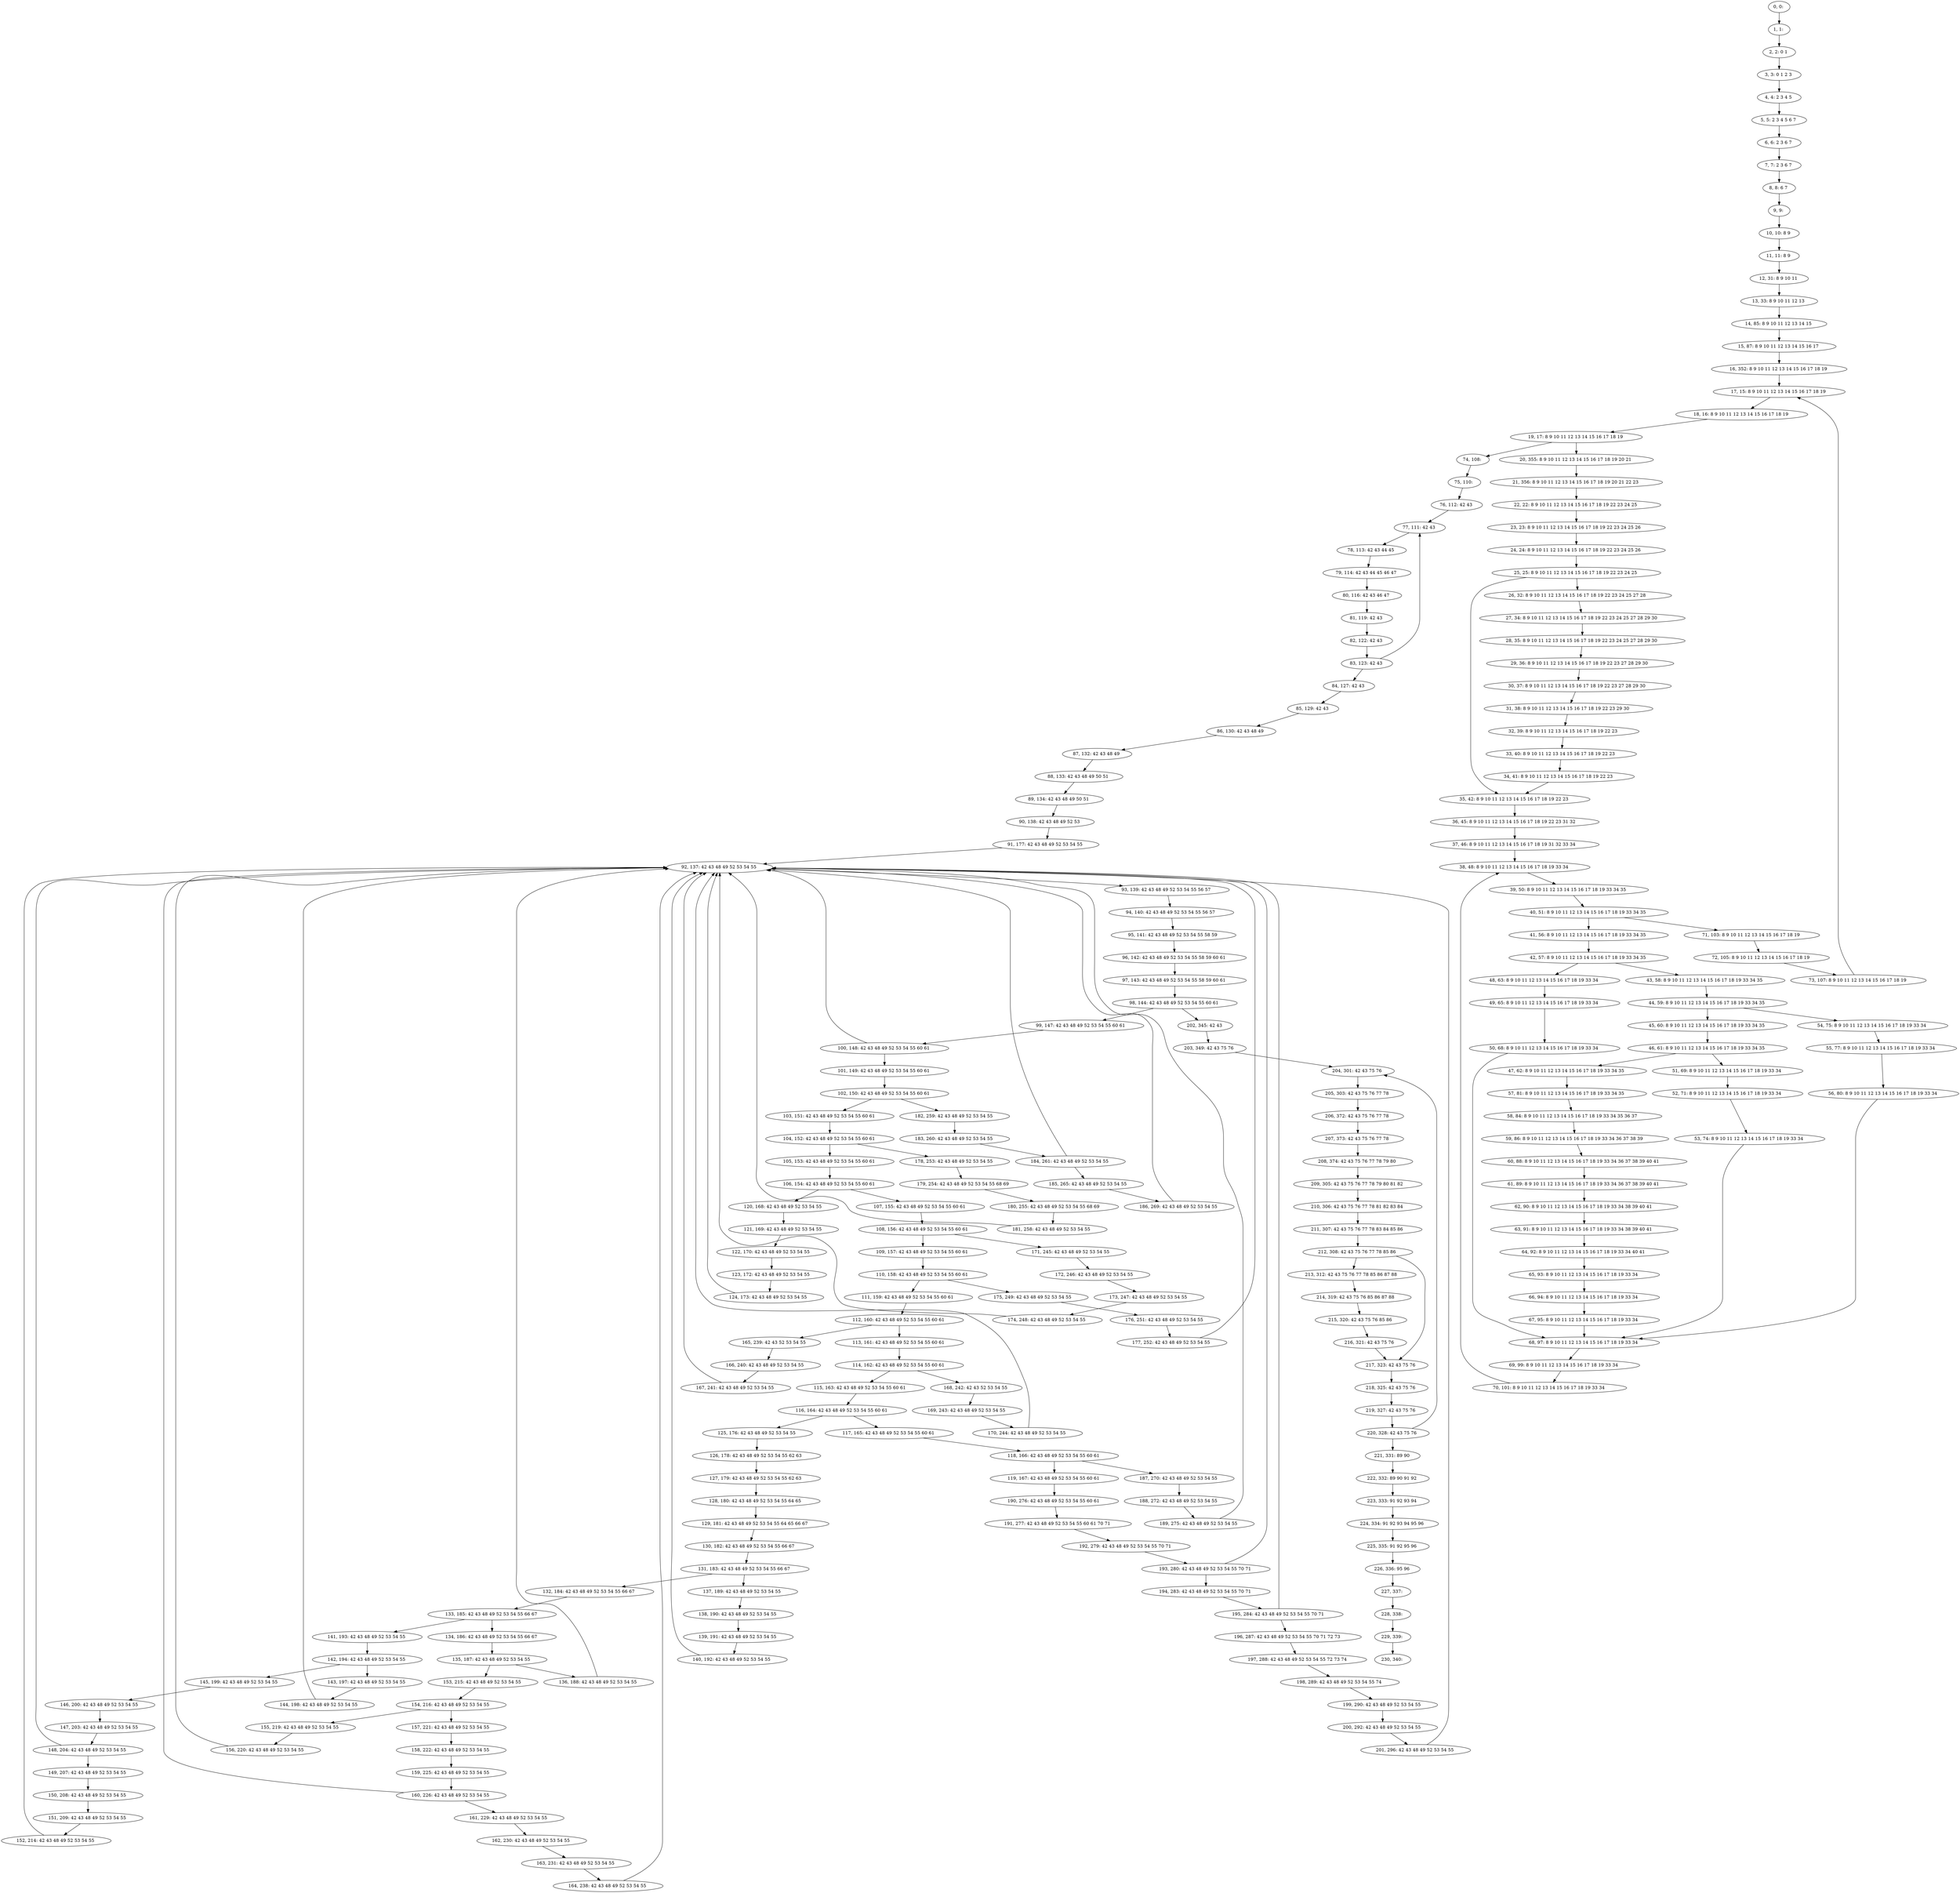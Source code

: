 digraph G {
0[label="0, 0: "];
1[label="1, 1: "];
2[label="2, 2: 0 1 "];
3[label="3, 3: 0 1 2 3 "];
4[label="4, 4: 2 3 4 5 "];
5[label="5, 5: 2 3 4 5 6 7 "];
6[label="6, 6: 2 3 6 7 "];
7[label="7, 7: 2 3 6 7 "];
8[label="8, 8: 6 7 "];
9[label="9, 9: "];
10[label="10, 10: 8 9 "];
11[label="11, 11: 8 9 "];
12[label="12, 31: 8 9 10 11 "];
13[label="13, 33: 8 9 10 11 12 13 "];
14[label="14, 85: 8 9 10 11 12 13 14 15 "];
15[label="15, 87: 8 9 10 11 12 13 14 15 16 17 "];
16[label="16, 352: 8 9 10 11 12 13 14 15 16 17 18 19 "];
17[label="17, 15: 8 9 10 11 12 13 14 15 16 17 18 19 "];
18[label="18, 16: 8 9 10 11 12 13 14 15 16 17 18 19 "];
19[label="19, 17: 8 9 10 11 12 13 14 15 16 17 18 19 "];
20[label="20, 355: 8 9 10 11 12 13 14 15 16 17 18 19 20 21 "];
21[label="21, 356: 8 9 10 11 12 13 14 15 16 17 18 19 20 21 22 23 "];
22[label="22, 22: 8 9 10 11 12 13 14 15 16 17 18 19 22 23 24 25 "];
23[label="23, 23: 8 9 10 11 12 13 14 15 16 17 18 19 22 23 24 25 26 "];
24[label="24, 24: 8 9 10 11 12 13 14 15 16 17 18 19 22 23 24 25 26 "];
25[label="25, 25: 8 9 10 11 12 13 14 15 16 17 18 19 22 23 24 25 "];
26[label="26, 32: 8 9 10 11 12 13 14 15 16 17 18 19 22 23 24 25 27 28 "];
27[label="27, 34: 8 9 10 11 12 13 14 15 16 17 18 19 22 23 24 25 27 28 29 30 "];
28[label="28, 35: 8 9 10 11 12 13 14 15 16 17 18 19 22 23 24 25 27 28 29 30 "];
29[label="29, 36: 8 9 10 11 12 13 14 15 16 17 18 19 22 23 27 28 29 30 "];
30[label="30, 37: 8 9 10 11 12 13 14 15 16 17 18 19 22 23 27 28 29 30 "];
31[label="31, 38: 8 9 10 11 12 13 14 15 16 17 18 19 22 23 29 30 "];
32[label="32, 39: 8 9 10 11 12 13 14 15 16 17 18 19 22 23 "];
33[label="33, 40: 8 9 10 11 12 13 14 15 16 17 18 19 22 23 "];
34[label="34, 41: 8 9 10 11 12 13 14 15 16 17 18 19 22 23 "];
35[label="35, 42: 8 9 10 11 12 13 14 15 16 17 18 19 22 23 "];
36[label="36, 45: 8 9 10 11 12 13 14 15 16 17 18 19 22 23 31 32 "];
37[label="37, 46: 8 9 10 11 12 13 14 15 16 17 18 19 31 32 33 34 "];
38[label="38, 48: 8 9 10 11 12 13 14 15 16 17 18 19 33 34 "];
39[label="39, 50: 8 9 10 11 12 13 14 15 16 17 18 19 33 34 35 "];
40[label="40, 51: 8 9 10 11 12 13 14 15 16 17 18 19 33 34 35 "];
41[label="41, 56: 8 9 10 11 12 13 14 15 16 17 18 19 33 34 35 "];
42[label="42, 57: 8 9 10 11 12 13 14 15 16 17 18 19 33 34 35 "];
43[label="43, 58: 8 9 10 11 12 13 14 15 16 17 18 19 33 34 35 "];
44[label="44, 59: 8 9 10 11 12 13 14 15 16 17 18 19 33 34 35 "];
45[label="45, 60: 8 9 10 11 12 13 14 15 16 17 18 19 33 34 35 "];
46[label="46, 61: 8 9 10 11 12 13 14 15 16 17 18 19 33 34 35 "];
47[label="47, 62: 8 9 10 11 12 13 14 15 16 17 18 19 33 34 35 "];
48[label="48, 63: 8 9 10 11 12 13 14 15 16 17 18 19 33 34 "];
49[label="49, 65: 8 9 10 11 12 13 14 15 16 17 18 19 33 34 "];
50[label="50, 68: 8 9 10 11 12 13 14 15 16 17 18 19 33 34 "];
51[label="51, 69: 8 9 10 11 12 13 14 15 16 17 18 19 33 34 "];
52[label="52, 71: 8 9 10 11 12 13 14 15 16 17 18 19 33 34 "];
53[label="53, 74: 8 9 10 11 12 13 14 15 16 17 18 19 33 34 "];
54[label="54, 75: 8 9 10 11 12 13 14 15 16 17 18 19 33 34 "];
55[label="55, 77: 8 9 10 11 12 13 14 15 16 17 18 19 33 34 "];
56[label="56, 80: 8 9 10 11 12 13 14 15 16 17 18 19 33 34 "];
57[label="57, 81: 8 9 10 11 12 13 14 15 16 17 18 19 33 34 35 "];
58[label="58, 84: 8 9 10 11 12 13 14 15 16 17 18 19 33 34 35 36 37 "];
59[label="59, 86: 8 9 10 11 12 13 14 15 16 17 18 19 33 34 36 37 38 39 "];
60[label="60, 88: 8 9 10 11 12 13 14 15 16 17 18 19 33 34 36 37 38 39 40 41 "];
61[label="61, 89: 8 9 10 11 12 13 14 15 16 17 18 19 33 34 36 37 38 39 40 41 "];
62[label="62, 90: 8 9 10 11 12 13 14 15 16 17 18 19 33 34 38 39 40 41 "];
63[label="63, 91: 8 9 10 11 12 13 14 15 16 17 18 19 33 34 38 39 40 41 "];
64[label="64, 92: 8 9 10 11 12 13 14 15 16 17 18 19 33 34 40 41 "];
65[label="65, 93: 8 9 10 11 12 13 14 15 16 17 18 19 33 34 "];
66[label="66, 94: 8 9 10 11 12 13 14 15 16 17 18 19 33 34 "];
67[label="67, 95: 8 9 10 11 12 13 14 15 16 17 18 19 33 34 "];
68[label="68, 97: 8 9 10 11 12 13 14 15 16 17 18 19 33 34 "];
69[label="69, 99: 8 9 10 11 12 13 14 15 16 17 18 19 33 34 "];
70[label="70, 101: 8 9 10 11 12 13 14 15 16 17 18 19 33 34 "];
71[label="71, 103: 8 9 10 11 12 13 14 15 16 17 18 19 "];
72[label="72, 105: 8 9 10 11 12 13 14 15 16 17 18 19 "];
73[label="73, 107: 8 9 10 11 12 13 14 15 16 17 18 19 "];
74[label="74, 108: "];
75[label="75, 110: "];
76[label="76, 112: 42 43 "];
77[label="77, 111: 42 43 "];
78[label="78, 113: 42 43 44 45 "];
79[label="79, 114: 42 43 44 45 46 47 "];
80[label="80, 116: 42 43 46 47 "];
81[label="81, 119: 42 43 "];
82[label="82, 122: 42 43 "];
83[label="83, 123: 42 43 "];
84[label="84, 127: 42 43 "];
85[label="85, 129: 42 43 "];
86[label="86, 130: 42 43 48 49 "];
87[label="87, 132: 42 43 48 49 "];
88[label="88, 133: 42 43 48 49 50 51 "];
89[label="89, 134: 42 43 48 49 50 51 "];
90[label="90, 138: 42 43 48 49 52 53 "];
91[label="91, 177: 42 43 48 49 52 53 54 55 "];
92[label="92, 137: 42 43 48 49 52 53 54 55 "];
93[label="93, 139: 42 43 48 49 52 53 54 55 56 57 "];
94[label="94, 140: 42 43 48 49 52 53 54 55 56 57 "];
95[label="95, 141: 42 43 48 49 52 53 54 55 58 59 "];
96[label="96, 142: 42 43 48 49 52 53 54 55 58 59 60 61 "];
97[label="97, 143: 42 43 48 49 52 53 54 55 58 59 60 61 "];
98[label="98, 144: 42 43 48 49 52 53 54 55 60 61 "];
99[label="99, 147: 42 43 48 49 52 53 54 55 60 61 "];
100[label="100, 148: 42 43 48 49 52 53 54 55 60 61 "];
101[label="101, 149: 42 43 48 49 52 53 54 55 60 61 "];
102[label="102, 150: 42 43 48 49 52 53 54 55 60 61 "];
103[label="103, 151: 42 43 48 49 52 53 54 55 60 61 "];
104[label="104, 152: 42 43 48 49 52 53 54 55 60 61 "];
105[label="105, 153: 42 43 48 49 52 53 54 55 60 61 "];
106[label="106, 154: 42 43 48 49 52 53 54 55 60 61 "];
107[label="107, 155: 42 43 48 49 52 53 54 55 60 61 "];
108[label="108, 156: 42 43 48 49 52 53 54 55 60 61 "];
109[label="109, 157: 42 43 48 49 52 53 54 55 60 61 "];
110[label="110, 158: 42 43 48 49 52 53 54 55 60 61 "];
111[label="111, 159: 42 43 48 49 52 53 54 55 60 61 "];
112[label="112, 160: 42 43 48 49 52 53 54 55 60 61 "];
113[label="113, 161: 42 43 48 49 52 53 54 55 60 61 "];
114[label="114, 162: 42 43 48 49 52 53 54 55 60 61 "];
115[label="115, 163: 42 43 48 49 52 53 54 55 60 61 "];
116[label="116, 164: 42 43 48 49 52 53 54 55 60 61 "];
117[label="117, 165: 42 43 48 49 52 53 54 55 60 61 "];
118[label="118, 166: 42 43 48 49 52 53 54 55 60 61 "];
119[label="119, 167: 42 43 48 49 52 53 54 55 60 61 "];
120[label="120, 168: 42 43 48 49 52 53 54 55 "];
121[label="121, 169: 42 43 48 49 52 53 54 55 "];
122[label="122, 170: 42 43 48 49 52 53 54 55 "];
123[label="123, 172: 42 43 48 49 52 53 54 55 "];
124[label="124, 173: 42 43 48 49 52 53 54 55 "];
125[label="125, 176: 42 43 48 49 52 53 54 55 "];
126[label="126, 178: 42 43 48 49 52 53 54 55 62 63 "];
127[label="127, 179: 42 43 48 49 52 53 54 55 62 63 "];
128[label="128, 180: 42 43 48 49 52 53 54 55 64 65 "];
129[label="129, 181: 42 43 48 49 52 53 54 55 64 65 66 67 "];
130[label="130, 182: 42 43 48 49 52 53 54 55 66 67 "];
131[label="131, 183: 42 43 48 49 52 53 54 55 66 67 "];
132[label="132, 184: 42 43 48 49 52 53 54 55 66 67 "];
133[label="133, 185: 42 43 48 49 52 53 54 55 66 67 "];
134[label="134, 186: 42 43 48 49 52 53 54 55 66 67 "];
135[label="135, 187: 42 43 48 49 52 53 54 55 "];
136[label="136, 188: 42 43 48 49 52 53 54 55 "];
137[label="137, 189: 42 43 48 49 52 53 54 55 "];
138[label="138, 190: 42 43 48 49 52 53 54 55 "];
139[label="139, 191: 42 43 48 49 52 53 54 55 "];
140[label="140, 192: 42 43 48 49 52 53 54 55 "];
141[label="141, 193: 42 43 48 49 52 53 54 55 "];
142[label="142, 194: 42 43 48 49 52 53 54 55 "];
143[label="143, 197: 42 43 48 49 52 53 54 55 "];
144[label="144, 198: 42 43 48 49 52 53 54 55 "];
145[label="145, 199: 42 43 48 49 52 53 54 55 "];
146[label="146, 200: 42 43 48 49 52 53 54 55 "];
147[label="147, 203: 42 43 48 49 52 53 54 55 "];
148[label="148, 204: 42 43 48 49 52 53 54 55 "];
149[label="149, 207: 42 43 48 49 52 53 54 55 "];
150[label="150, 208: 42 43 48 49 52 53 54 55 "];
151[label="151, 209: 42 43 48 49 52 53 54 55 "];
152[label="152, 214: 42 43 48 49 52 53 54 55 "];
153[label="153, 215: 42 43 48 49 52 53 54 55 "];
154[label="154, 216: 42 43 48 49 52 53 54 55 "];
155[label="155, 219: 42 43 48 49 52 53 54 55 "];
156[label="156, 220: 42 43 48 49 52 53 54 55 "];
157[label="157, 221: 42 43 48 49 52 53 54 55 "];
158[label="158, 222: 42 43 48 49 52 53 54 55 "];
159[label="159, 225: 42 43 48 49 52 53 54 55 "];
160[label="160, 226: 42 43 48 49 52 53 54 55 "];
161[label="161, 229: 42 43 48 49 52 53 54 55 "];
162[label="162, 230: 42 43 48 49 52 53 54 55 "];
163[label="163, 231: 42 43 48 49 52 53 54 55 "];
164[label="164, 238: 42 43 48 49 52 53 54 55 "];
165[label="165, 239: 42 43 52 53 54 55 "];
166[label="166, 240: 42 43 48 49 52 53 54 55 "];
167[label="167, 241: 42 43 48 49 52 53 54 55 "];
168[label="168, 242: 42 43 52 53 54 55 "];
169[label="169, 243: 42 43 48 49 52 53 54 55 "];
170[label="170, 244: 42 43 48 49 52 53 54 55 "];
171[label="171, 245: 42 43 48 49 52 53 54 55 "];
172[label="172, 246: 42 43 48 49 52 53 54 55 "];
173[label="173, 247: 42 43 48 49 52 53 54 55 "];
174[label="174, 248: 42 43 48 49 52 53 54 55 "];
175[label="175, 249: 42 43 48 49 52 53 54 55 "];
176[label="176, 251: 42 43 48 49 52 53 54 55 "];
177[label="177, 252: 42 43 48 49 52 53 54 55 "];
178[label="178, 253: 42 43 48 49 52 53 54 55 "];
179[label="179, 254: 42 43 48 49 52 53 54 55 68 69 "];
180[label="180, 255: 42 43 48 49 52 53 54 55 68 69 "];
181[label="181, 258: 42 43 48 49 52 53 54 55 "];
182[label="182, 259: 42 43 48 49 52 53 54 55 "];
183[label="183, 260: 42 43 48 49 52 53 54 55 "];
184[label="184, 261: 42 43 48 49 52 53 54 55 "];
185[label="185, 265: 42 43 48 49 52 53 54 55 "];
186[label="186, 269: 42 43 48 49 52 53 54 55 "];
187[label="187, 270: 42 43 48 49 52 53 54 55 "];
188[label="188, 272: 42 43 48 49 52 53 54 55 "];
189[label="189, 275: 42 43 48 49 52 53 54 55 "];
190[label="190, 276: 42 43 48 49 52 53 54 55 60 61 "];
191[label="191, 277: 42 43 48 49 52 53 54 55 60 61 70 71 "];
192[label="192, 279: 42 43 48 49 52 53 54 55 70 71 "];
193[label="193, 280: 42 43 48 49 52 53 54 55 70 71 "];
194[label="194, 283: 42 43 48 49 52 53 54 55 70 71 "];
195[label="195, 284: 42 43 48 49 52 53 54 55 70 71 "];
196[label="196, 287: 42 43 48 49 52 53 54 55 70 71 72 73 "];
197[label="197, 288: 42 43 48 49 52 53 54 55 72 73 74 "];
198[label="198, 289: 42 43 48 49 52 53 54 55 74 "];
199[label="199, 290: 42 43 48 49 52 53 54 55 "];
200[label="200, 292: 42 43 48 49 52 53 54 55 "];
201[label="201, 296: 42 43 48 49 52 53 54 55 "];
202[label="202, 345: 42 43 "];
203[label="203, 349: 42 43 75 76 "];
204[label="204, 301: 42 43 75 76 "];
205[label="205, 303: 42 43 75 76 77 78 "];
206[label="206, 372: 42 43 75 76 77 78 "];
207[label="207, 373: 42 43 75 76 77 78 "];
208[label="208, 374: 42 43 75 76 77 78 79 80 "];
209[label="209, 305: 42 43 75 76 77 78 79 80 81 82 "];
210[label="210, 306: 42 43 75 76 77 78 81 82 83 84 "];
211[label="211, 307: 42 43 75 76 77 78 83 84 85 86 "];
212[label="212, 308: 42 43 75 76 77 78 85 86 "];
213[label="213, 312: 42 43 75 76 77 78 85 86 87 88 "];
214[label="214, 319: 42 43 75 76 85 86 87 88 "];
215[label="215, 320: 42 43 75 76 85 86 "];
216[label="216, 321: 42 43 75 76 "];
217[label="217, 323: 42 43 75 76 "];
218[label="218, 325: 42 43 75 76 "];
219[label="219, 327: 42 43 75 76 "];
220[label="220, 328: 42 43 75 76 "];
221[label="221, 331: 89 90 "];
222[label="222, 332: 89 90 91 92 "];
223[label="223, 333: 91 92 93 94 "];
224[label="224, 334: 91 92 93 94 95 96 "];
225[label="225, 335: 91 92 95 96 "];
226[label="226, 336: 95 96 "];
227[label="227, 337: "];
228[label="228, 338: "];
229[label="229, 339: "];
230[label="230, 340: "];
0->1 ;
1->2 ;
2->3 ;
3->4 ;
4->5 ;
5->6 ;
6->7 ;
7->8 ;
8->9 ;
9->10 ;
10->11 ;
11->12 ;
12->13 ;
13->14 ;
14->15 ;
15->16 ;
16->17 ;
17->18 ;
18->19 ;
19->20 ;
19->74 ;
20->21 ;
21->22 ;
22->23 ;
23->24 ;
24->25 ;
25->26 ;
25->35 ;
26->27 ;
27->28 ;
28->29 ;
29->30 ;
30->31 ;
31->32 ;
32->33 ;
33->34 ;
34->35 ;
35->36 ;
36->37 ;
37->38 ;
38->39 ;
39->40 ;
40->41 ;
40->71 ;
41->42 ;
42->43 ;
42->48 ;
43->44 ;
44->45 ;
44->54 ;
45->46 ;
46->47 ;
46->51 ;
47->57 ;
48->49 ;
49->50 ;
50->68 ;
51->52 ;
52->53 ;
53->68 ;
54->55 ;
55->56 ;
56->68 ;
57->58 ;
58->59 ;
59->60 ;
60->61 ;
61->62 ;
62->63 ;
63->64 ;
64->65 ;
65->66 ;
66->67 ;
67->68 ;
68->69 ;
69->70 ;
70->38 ;
71->72 ;
72->73 ;
73->17 ;
74->75 ;
75->76 ;
76->77 ;
77->78 ;
78->79 ;
79->80 ;
80->81 ;
81->82 ;
82->83 ;
83->84 ;
83->77 ;
84->85 ;
85->86 ;
86->87 ;
87->88 ;
88->89 ;
89->90 ;
90->91 ;
91->92 ;
92->93 ;
93->94 ;
94->95 ;
95->96 ;
96->97 ;
97->98 ;
98->99 ;
98->202 ;
99->100 ;
100->101 ;
100->92 ;
101->102 ;
102->103 ;
102->182 ;
103->104 ;
104->105 ;
104->178 ;
105->106 ;
106->107 ;
106->120 ;
107->108 ;
108->109 ;
108->171 ;
109->110 ;
110->111 ;
110->175 ;
111->112 ;
112->113 ;
112->165 ;
113->114 ;
114->115 ;
114->168 ;
115->116 ;
116->117 ;
116->125 ;
117->118 ;
118->119 ;
118->187 ;
119->190 ;
120->121 ;
121->122 ;
122->123 ;
123->124 ;
124->92 ;
125->126 ;
126->127 ;
127->128 ;
128->129 ;
129->130 ;
130->131 ;
131->132 ;
131->137 ;
132->133 ;
133->134 ;
133->141 ;
134->135 ;
135->136 ;
135->153 ;
136->92 ;
137->138 ;
138->139 ;
139->140 ;
140->92 ;
141->142 ;
142->143 ;
142->145 ;
143->144 ;
144->92 ;
145->146 ;
146->147 ;
147->148 ;
148->149 ;
148->92 ;
149->150 ;
150->151 ;
151->152 ;
152->92 ;
153->154 ;
154->155 ;
154->157 ;
155->156 ;
156->92 ;
157->158 ;
158->159 ;
159->160 ;
160->161 ;
160->92 ;
161->162 ;
162->163 ;
163->164 ;
164->92 ;
165->166 ;
166->167 ;
167->92 ;
168->169 ;
169->170 ;
170->92 ;
171->172 ;
172->173 ;
173->174 ;
174->92 ;
175->176 ;
176->177 ;
177->92 ;
178->179 ;
179->180 ;
180->181 ;
181->92 ;
182->183 ;
183->184 ;
184->185 ;
184->92 ;
185->186 ;
186->92 ;
187->188 ;
188->189 ;
189->92 ;
190->191 ;
191->192 ;
192->193 ;
193->194 ;
193->92 ;
194->195 ;
195->196 ;
195->92 ;
196->197 ;
197->198 ;
198->199 ;
199->200 ;
200->201 ;
201->92 ;
202->203 ;
203->204 ;
204->205 ;
205->206 ;
206->207 ;
207->208 ;
208->209 ;
209->210 ;
210->211 ;
211->212 ;
212->213 ;
212->217 ;
213->214 ;
214->215 ;
215->216 ;
216->217 ;
217->218 ;
218->219 ;
219->220 ;
220->221 ;
220->204 ;
221->222 ;
222->223 ;
223->224 ;
224->225 ;
225->226 ;
226->227 ;
227->228 ;
228->229 ;
229->230 ;
}
